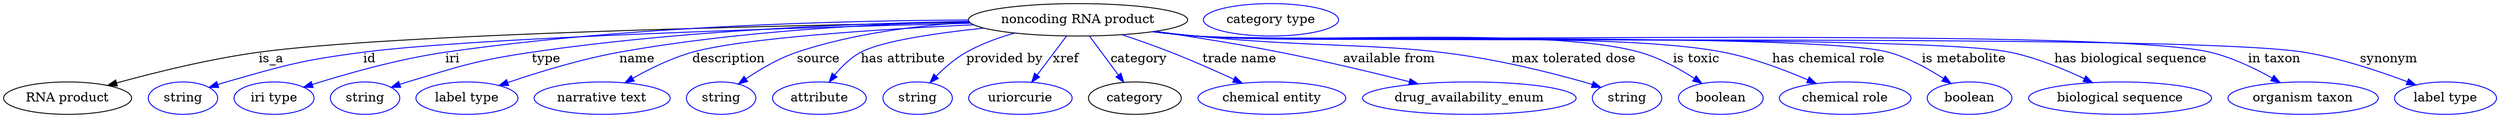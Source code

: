 digraph {
	graph [bb="0,0,2758.4,123"];
	node [label="\N"];
	"noncoding RNA product"	[height=0.5,
		label="noncoding RNA product",
		pos="1189.8,105",
		width=3.3761];
	"RNA product"	[height=0.5,
		pos="70.844,18",
		width=1.9679];
	"noncoding RNA product" -> "RNA product"	[label=is_a,
		lp="297.84,61.5",
		pos="e,115.26,32.059 1069.4,102.21 858.75,98.613 431.93,89.052 283.84,69 229.13,61.592 167.89,46.478 125.16,34.797"];
	id	[color=blue,
		height=0.5,
		label=string,
		pos="197.84,18",
		width=1.0652];
	"noncoding RNA product" -> id	[color=blue,
		label=id,
		lp="409.84,61.5",
		pos="e,226.84,29.966 1068,104.71 912.86,104.2 636.9,98.603 402.84,69 332.1,60.053 314.49,55.278 245.84,36 242.74,35.128 239.54,34.158 \
236.34,33.138",
		style=solid];
	iri	[color=blue,
		height=0.5,
		label="iri type",
		pos="298.84,18",
		width=1.2277];
	"noncoding RNA product" -> iri	[color=blue,
		label=iri,
		lp="496.84,61.5",
		pos="e,331.67,30.073 1068.2,104.84 927.89,104.21 690.53,98.239 488.84,69 437.25,61.52 379.54,45.149 341.4,33.17",
		style=solid];
	type	[color=blue,
		height=0.5,
		label=string,
		pos="399.84,18",
		width=1.0652];
	"noncoding RNA product" -> type	[color=blue,
		label=type,
		lp="600.84,61.5",
		pos="e,428.76,30.034 1068.7,103.28 946.08,101.07 751.38,93.532 584.84,69 522.45,59.81 507.26,54.087 446.84,36 444.08,35.172 441.24,34.272 \
438.39,33.332",
		style=solid];
	name	[color=blue,
		height=0.5,
		label="label type",
		pos="512.84,18",
		width=1.5707];
	"noncoding RNA product" -> name	[color=blue,
		label=name,
		lp="701.84,61.5",
		pos="e,548.56,32.054 1068.8,103.08 965.34,100.54 812.78,92.586 681.84,69 639.09,61.298 591.77,46.759 558.11,35.336",
		style=solid];
	description	[color=blue,
		height=0.5,
		label="narrative text",
		pos="662.84,18",
		width=2.0943];
	"noncoding RNA product" -> description	[color=blue,
		label=description,
		lp="802.34,61.5",
		pos="e,687.79,35.019 1073.9,99.526 967.57,94.516 818.4,84.935 761.84,69 738.91,62.538 715.01,50.64 696.45,40.071",
		style=solid];
	source	[color=blue,
		height=0.5,
		label=string,
		pos="794.84,18",
		width=1.0652];
	"noncoding RNA product" -> source	[color=blue,
		label=source,
		lp="901.84,61.5",
		pos="e,813.78,33.684 1069.4,102.51 1010.4,98.782 939.01,89.744 877.84,69 858,62.271 837.82,50.254 822.32,39.687",
		style=solid];
	"has attribute"	[color=blue,
		height=0.5,
		label=attribute,
		pos="902.84,18",
		width=1.4443];
	"noncoding RNA product" -> "has attribute"	[color=blue,
		label="has attribute",
		lp="994.84,61.5",
		pos="e,913.31,35.748 1084.9,95.908 1030.9,90.35 971.52,81.656 947.84,69 936.69,63.04 926.92,53.176 919.36,43.778",
		style=solid];
	"provided by"	[color=blue,
		height=0.5,
		label=string,
		pos="1010.8,18",
		width=1.0652];
	"noncoding RNA product" -> "provided by"	[color=blue,
		label="provided by",
		lp="1107.3,61.5",
		pos="e,1024.4,35.116 1118.8,90.347 1100.5,85.186 1081.4,78.241 1064.8,69 1052.5,62.11 1040.8,51.856 1031.4,42.424",
		style=solid];
	xref	[color=blue,
		height=0.5,
		label=uriorcurie,
		pos="1124.8,18",
		width=1.5887];
	"noncoding RNA product" -> xref	[color=blue,
		label=xref,
		lp="1176.3,61.5",
		pos="e,1137.5,35.597 1176.7,86.799 1167.2,74.426 1154.3,57.555 1143.8,43.738",
		style=solid];
	category	[height=0.5,
		pos="1251.8,18",
		width=1.4263];
	"noncoding RNA product" -> category	[color=blue,
		label=category,
		lp="1256.3,61.5",
		pos="e,1239.7,35.597 1202.4,86.799 1211.4,74.426 1223.7,57.555 1233.8,43.738",
		style=solid];
	"trade name"	[color=blue,
		height=0.5,
		label="chemical entity",
		pos="1402.8,18",
		width=2.2748];
	"noncoding RNA product" -> "trade name"	[color=blue,
		label="trade name",
		lp="1366.8,61.5",
		pos="e,1370.2,34.686 1238.2,88.438 1255.3,82.67 1274.5,75.856 1291.8,69 1315,59.826 1340.4,48.493 1361,38.937",
		style=solid];
	"available from"	[color=blue,
		height=0.5,
		label=drug_availability_enum,
		pos="1620.8,18",
		width=3.2858];
	"noncoding RNA product" -> "available from"	[color=blue,
		label="available from",
		lp="1533.3,61.5",
		pos="e,1563.9,33.902 1275.2,92.136 1316.6,85.98 1367,77.891 1411.8,69 1459.7,59.521 1513.2,46.686 1554,36.393",
		style=solid];
	"max tolerated dose"	[color=blue,
		height=0.5,
		label=string,
		pos="1795.8,18",
		width=1.0652];
	"noncoding RNA product" -> "max tolerated dose"	[color=blue,
		label="max tolerated dose",
		lp="1737.8,61.5",
		pos="e,1766.9,29.979 1274.7,92.115 1289.7,90.237 1305.2,88.443 1319.8,87 1510.5,68.176 1563.3,87.561 1747.8,36 1751,35.132 1754.1,34.165 \
1757.3,33.146",
		style=solid];
	"is toxic"	[color=blue,
		height=0.5,
		label=boolean,
		pos="1898.8,18",
		width=1.2999];
	"noncoding RNA product" -> "is toxic"	[color=blue,
		label="is toxic",
		lp="1872.8,61.5",
		pos="e,1878.4,34.395 1273.6,91.874 1289,89.986 1304.9,88.251 1319.8,87 1428.6,77.911 1705.8,98.824 1810.8,69 1832,63.006 1853.4,50.963 \
1869.8,40.198",
		style=solid];
	"has chemical role"	[color=blue,
		height=0.5,
		label="chemical role",
		pos="2036.8,18",
		width=2.022];
	"noncoding RNA product" -> "has chemical role"	[color=blue,
		label="has chemical role",
		lp="2018.3,61.5",
		pos="e,2004.9,34.285 1273.3,91.845 1288.7,89.948 1304.8,88.216 1319.8,87 1449,76.584 1775.7,93.988 1902.8,69 1935.1,62.669 1969.8,49.534 \
1995.8,38.315",
		style=solid];
	"is metabolite"	[color=blue,
		height=0.5,
		label=boolean,
		pos="2174.8,18",
		width=1.2999];
	"noncoding RNA product" -> "is metabolite"	[color=blue,
		label="is metabolite",
		lp="2168.8,61.5",
		pos="e,2154.3,34.243 1272.9,91.797 1288.5,89.892 1304.6,88.17 1319.8,87 1404.6,80.478 2002.8,91.294 2084.8,69 2106.7,63.053 2129,50.719 \
2146,39.789",
		style=solid];
	"has biological sequence"	[color=blue,
		height=0.5,
		label="biological sequence",
		pos="2340.8,18",
		width=2.8164];
	"noncoding RNA product" -> "has biological sequence"	[color=blue,
		label="has biological sequence",
		lp="2352.3,61.5",
		pos="e,2310.5,35.248 1272.6,91.795 1288.2,89.878 1304.5,88.151 1319.8,87 1419.6,79.504 2121.9,89.451 2219.8,69 2248.2,63.077 2278.3,50.66 \
2301.4,39.683",
		style=solid];
	"in taxon"	[color=blue,
		height=0.5,
		label="organism taxon",
		pos="2543.8,18",
		width=2.3109];
	"noncoding RNA product" -> "in taxon"	[color=blue,
		label="in taxon",
		lp="2511.8,61.5",
		pos="e,2518.4,35.28 1272.6,91.746 1288.2,89.833 1304.5,88.121 1319.8,87 1444.1,77.909 2319.7,97.884 2440.8,69 2465,63.231 2490.2,51.149 \
2509.6,40.307",
		style=solid];
	synonym	[color=blue,
		height=0.5,
		label="label type",
		pos="2701.8,18",
		width=1.5707];
	"noncoding RNA product" -> synonym	[color=blue,
		label=synonym,
		lp="2638.8,61.5",
		pos="e,2668.9,32.643 1272.6,91.729 1288.2,89.818 1304.5,88.111 1319.8,87 1455.6,77.158 2410.5,90.889 2544.8,69 2584.6,62.525 2628.1,48.053 \
2659.2,36.337",
		style=solid];
	"named thing_category"	[color=blue,
		height=0.5,
		label="category type",
		pos="1403.8,105",
		width=2.0762];
}
